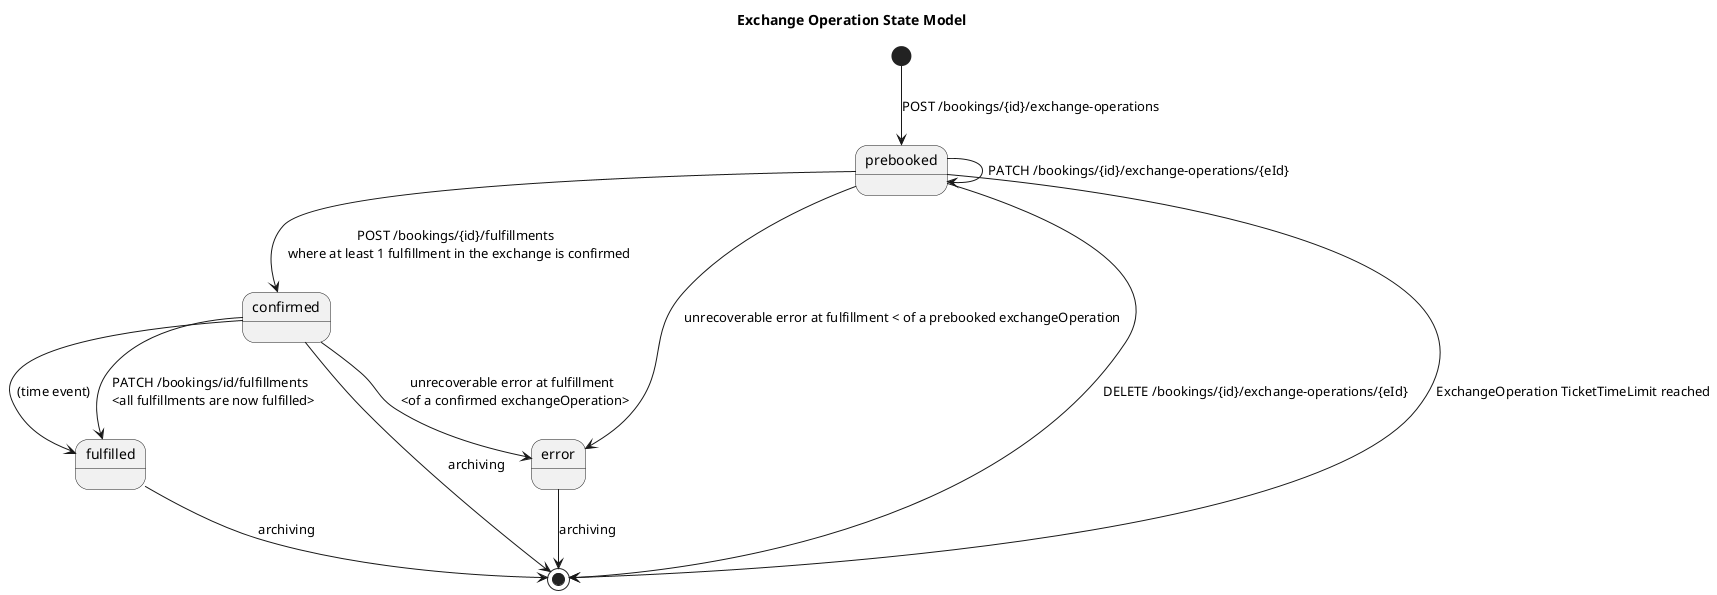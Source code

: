 @startuml
title "Exchange Operation State Model"

[*] --> prebooked: POST /bookings/{id}/exchange-operations

prebooked --> prebooked: PATCH /bookings/{id}/exchange-operations/{eId}
prebooked --> confirmed: POST /bookings/{id}/fulfillments \n where at least 1 fulfillment in the exchange is confirmed
prebooked --> error: unrecoverable error at fulfillment < of a prebooked exchangeOperation

prebooked --> [*]: DELETE /bookings/{id}/exchange-operations/{eId}
prebooked --> [*]: ExchangeOperation TicketTimeLimit reached

confirmed --> fulfilled: PATCH /bookings/id/fulfillments \n <all fulfillments are now fulfilled>
confirmed --> fulfilled: (time event)
confirmed --> error: unrecoverable error at fulfillment \n <of a confirmed exchangeOperation>

confirmed --> [*] : archiving
fulfilled --> [*] : archiving
error --> [*] : archiving
@enduml